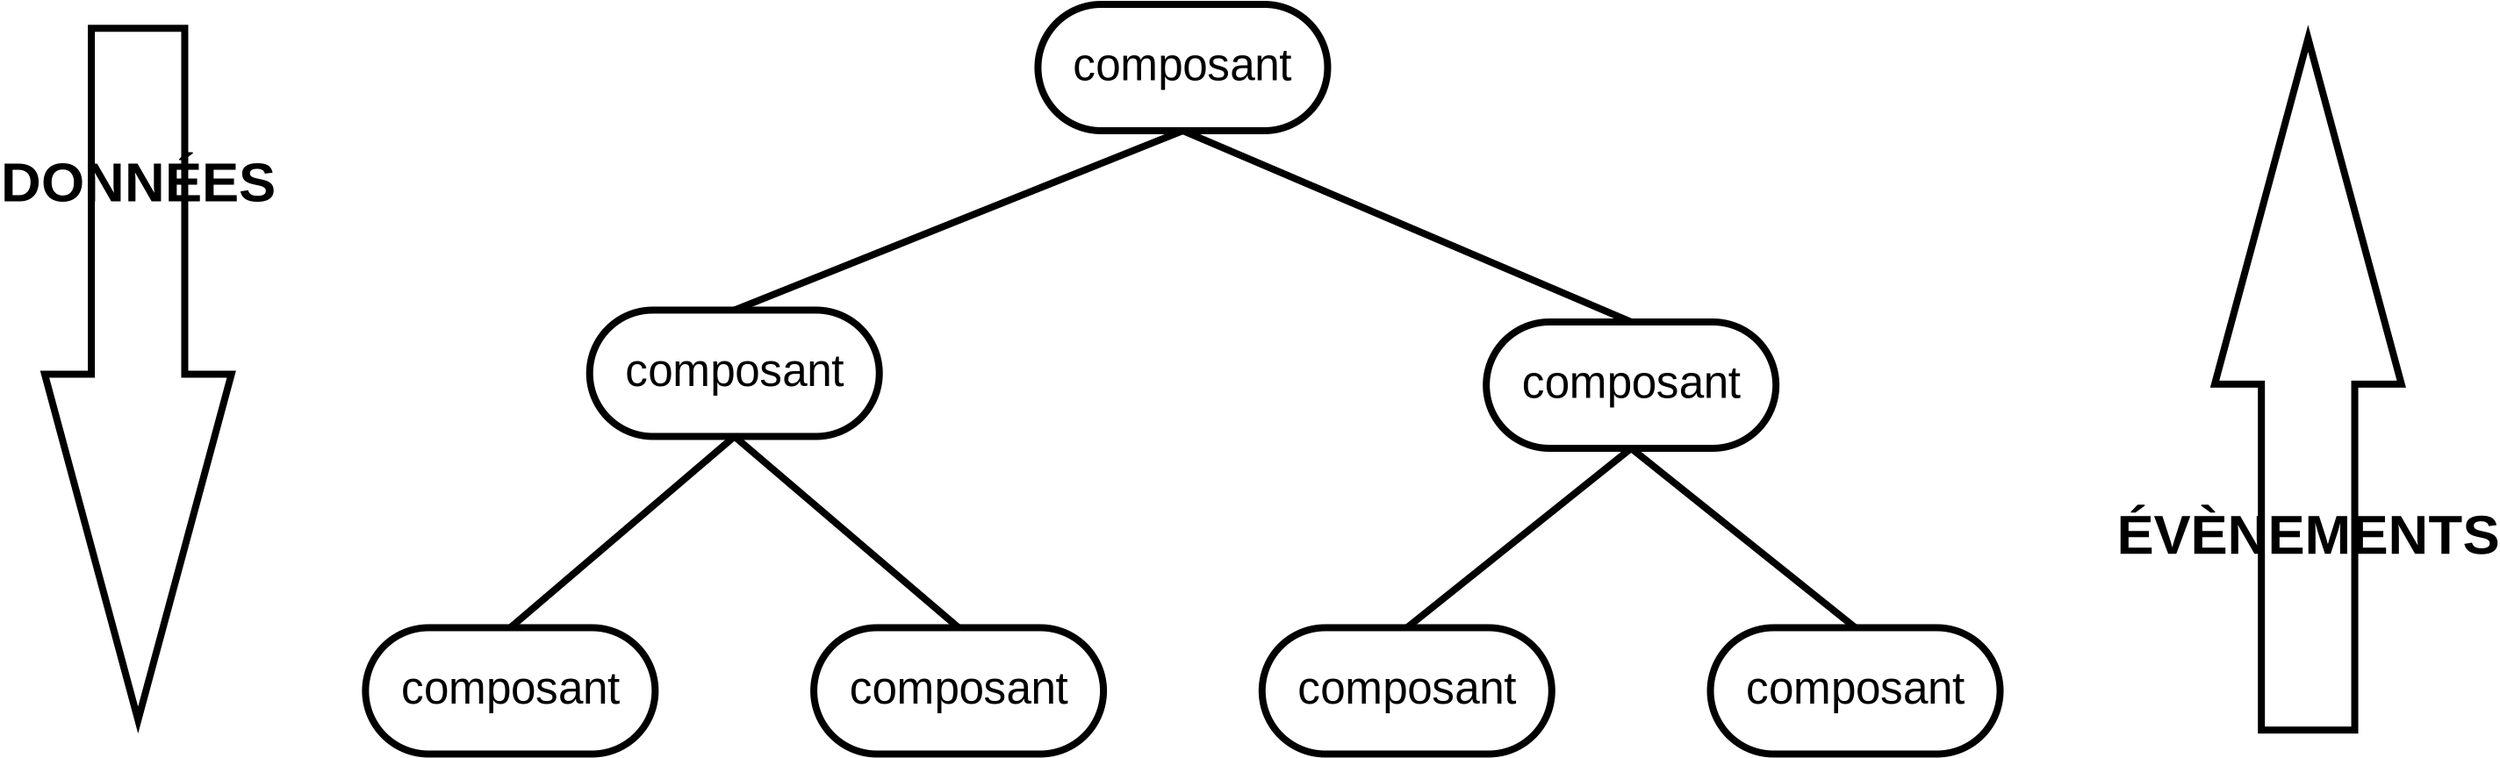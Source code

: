 <?xml version="1.0" encoding="UTF-8"?>
<dia:diagram xmlns:dia="http://www.lysator.liu.se/~alla/dia/">
  <dia:layer name="Background" visible="true" active="true">
    <dia:object type="Standard - Line" version="0" id="O0">
      <dia:attribute name="obj_pos">
        <dia:point val="21.974,23.911"/>
      </dia:attribute>
      <dia:attribute name="obj_bb">
        <dia:rectangle val="21.904,21.116;25.237,23.981"/>
      </dia:attribute>
      <dia:attribute name="conn_endpoints">
        <dia:point val="21.974,23.911"/>
        <dia:point val="25.166,21.186"/>
      </dia:attribute>
      <dia:attribute name="numcp">
        <dia:int val="1"/>
      </dia:attribute>
      <dia:connections>
        <dia:connection handle="0" to="O9" connection="1"/>
        <dia:connection handle="1" to="O7" connection="6"/>
      </dia:connections>
    </dia:object>
    <dia:object type="Standard - Line" version="0" id="O1">
      <dia:attribute name="obj_pos">
        <dia:point val="28.358,23.911"/>
      </dia:attribute>
      <dia:attribute name="obj_bb">
        <dia:rectangle val="25.096,21.116;28.429,23.981"/>
      </dia:attribute>
      <dia:attribute name="conn_endpoints">
        <dia:point val="28.358,23.911"/>
        <dia:point val="25.166,21.186"/>
      </dia:attribute>
      <dia:attribute name="numcp">
        <dia:int val="1"/>
      </dia:attribute>
      <dia:connections>
        <dia:connection handle="0" to="O10" connection="1"/>
        <dia:connection handle="1" to="O7" connection="6"/>
      </dia:connections>
    </dia:object>
    <dia:object type="Standard - Line" version="0" id="O2">
      <dia:attribute name="obj_pos">
        <dia:point val="25.166,19.386"/>
      </dia:attribute>
      <dia:attribute name="obj_bb">
        <dia:rectangle val="25.102,16.765;31.616,19.451"/>
      </dia:attribute>
      <dia:attribute name="conn_endpoints">
        <dia:point val="25.166,19.386"/>
        <dia:point val="31.551,16.83"/>
      </dia:attribute>
      <dia:attribute name="numcp">
        <dia:int val="1"/>
      </dia:attribute>
      <dia:connections>
        <dia:connection handle="0" to="O7" connection="1"/>
        <dia:connection handle="1" to="O6" connection="6"/>
      </dia:connections>
    </dia:object>
    <dia:object type="Standard - Line" version="0" id="O3">
      <dia:attribute name="obj_pos">
        <dia:point val="37.935,19.555"/>
      </dia:attribute>
      <dia:attribute name="obj_bb">
        <dia:rectangle val="31.485,16.764;38.0,19.62"/>
      </dia:attribute>
      <dia:attribute name="conn_endpoints">
        <dia:point val="37.935,19.555"/>
        <dia:point val="31.551,16.83"/>
      </dia:attribute>
      <dia:attribute name="numcp">
        <dia:int val="1"/>
      </dia:attribute>
      <dia:connections>
        <dia:connection handle="0" to="O8" connection="1"/>
        <dia:connection handle="1" to="O6" connection="6"/>
      </dia:connections>
    </dia:object>
    <dia:object type="Standard - Line" version="0" id="O4">
      <dia:attribute name="obj_pos">
        <dia:point val="34.743,23.911"/>
      </dia:attribute>
      <dia:attribute name="obj_bb">
        <dia:rectangle val="34.672,21.284;38.005,23.981"/>
      </dia:attribute>
      <dia:attribute name="conn_endpoints">
        <dia:point val="34.743,23.911"/>
        <dia:point val="37.935,21.355"/>
      </dia:attribute>
      <dia:attribute name="numcp">
        <dia:int val="1"/>
      </dia:attribute>
      <dia:connections>
        <dia:connection handle="0" to="O11" connection="1"/>
        <dia:connection handle="1" to="O8" connection="6"/>
      </dia:connections>
    </dia:object>
    <dia:object type="Standard - Line" version="0" id="O5">
      <dia:attribute name="obj_pos">
        <dia:point val="41.127,23.911"/>
      </dia:attribute>
      <dia:attribute name="obj_bb">
        <dia:rectangle val="37.864,21.284;41.197,23.981"/>
      </dia:attribute>
      <dia:attribute name="conn_endpoints">
        <dia:point val="41.127,23.911"/>
        <dia:point val="37.935,21.355"/>
      </dia:attribute>
      <dia:attribute name="numcp">
        <dia:int val="1"/>
      </dia:attribute>
      <dia:connections>
        <dia:connection handle="0" to="O12" connection="1"/>
        <dia:connection handle="1" to="O8" connection="6"/>
      </dia:connections>
    </dia:object>
    <dia:group>
      <dia:object type="UML - Activity" version="0" id="O6">
        <dia:attribute name="obj_pos">
          <dia:point val="29.488,15.03"/>
        </dia:attribute>
        <dia:attribute name="obj_bb">
          <dia:rectangle val="29.438,14.98;33.663,16.88"/>
        </dia:attribute>
        <dia:attribute name="meta">
          <dia:composite type="dict"/>
        </dia:attribute>
        <dia:attribute name="elem_corner">
          <dia:point val="29.488,15.03"/>
        </dia:attribute>
        <dia:attribute name="elem_width">
          <dia:real val="4.125"/>
        </dia:attribute>
        <dia:attribute name="elem_height">
          <dia:real val="1.8"/>
        </dia:attribute>
        <dia:attribute name="line_colour">
          <dia:color val="#000000"/>
        </dia:attribute>
        <dia:attribute name="fill_colour">
          <dia:color val="#ffffff"/>
        </dia:attribute>
        <dia:attribute name="text">
          <dia:composite type="text">
            <dia:attribute name="string">
              <dia:string>#composant#</dia:string>
            </dia:attribute>
            <dia:attribute name="font">
              <dia:font family="Liberation Sans" style="0" name="Courier"/>
            </dia:attribute>
            <dia:attribute name="height">
              <dia:real val="0.8"/>
            </dia:attribute>
            <dia:attribute name="pos">
              <dia:point val="31.551,16.109"/>
            </dia:attribute>
            <dia:attribute name="color">
              <dia:color val="#000000"/>
            </dia:attribute>
            <dia:attribute name="alignment">
              <dia:enum val="1"/>
            </dia:attribute>
          </dia:composite>
        </dia:attribute>
      </dia:object>
      <dia:group>
        <dia:object type="UML - Activity" version="0" id="O7">
          <dia:attribute name="obj_pos">
            <dia:point val="23.104,19.386"/>
          </dia:attribute>
          <dia:attribute name="obj_bb">
            <dia:rectangle val="23.054,19.336;27.279,21.236"/>
          </dia:attribute>
          <dia:attribute name="meta">
            <dia:composite type="dict"/>
          </dia:attribute>
          <dia:attribute name="elem_corner">
            <dia:point val="23.104,19.386"/>
          </dia:attribute>
          <dia:attribute name="elem_width">
            <dia:real val="4.125"/>
          </dia:attribute>
          <dia:attribute name="elem_height">
            <dia:real val="1.8"/>
          </dia:attribute>
          <dia:attribute name="line_colour">
            <dia:color val="#000000"/>
          </dia:attribute>
          <dia:attribute name="fill_colour">
            <dia:color val="#ffffff"/>
          </dia:attribute>
          <dia:attribute name="text">
            <dia:composite type="text">
              <dia:attribute name="string">
                <dia:string>#composant#</dia:string>
              </dia:attribute>
              <dia:attribute name="font">
                <dia:font family="Liberation Sans" style="0" name="Courier"/>
              </dia:attribute>
              <dia:attribute name="height">
                <dia:real val="0.8"/>
              </dia:attribute>
              <dia:attribute name="pos">
                <dia:point val="25.166,20.465"/>
              </dia:attribute>
              <dia:attribute name="color">
                <dia:color val="#000000"/>
              </dia:attribute>
              <dia:attribute name="alignment">
                <dia:enum val="1"/>
              </dia:attribute>
            </dia:composite>
          </dia:attribute>
        </dia:object>
        <dia:object type="UML - Activity" version="0" id="O8">
          <dia:attribute name="obj_pos">
            <dia:point val="35.872,19.555"/>
          </dia:attribute>
          <dia:attribute name="obj_bb">
            <dia:rectangle val="35.822,19.505;40.047,21.405"/>
          </dia:attribute>
          <dia:attribute name="meta">
            <dia:composite type="dict"/>
          </dia:attribute>
          <dia:attribute name="elem_corner">
            <dia:point val="35.872,19.555"/>
          </dia:attribute>
          <dia:attribute name="elem_width">
            <dia:real val="4.125"/>
          </dia:attribute>
          <dia:attribute name="elem_height">
            <dia:real val="1.8"/>
          </dia:attribute>
          <dia:attribute name="line_colour">
            <dia:color val="#000000"/>
          </dia:attribute>
          <dia:attribute name="fill_colour">
            <dia:color val="#ffffff"/>
          </dia:attribute>
          <dia:attribute name="text">
            <dia:composite type="text">
              <dia:attribute name="string">
                <dia:string>#composant#</dia:string>
              </dia:attribute>
              <dia:attribute name="font">
                <dia:font family="Liberation Sans" style="0" name="Courier"/>
              </dia:attribute>
              <dia:attribute name="height">
                <dia:real val="0.8"/>
              </dia:attribute>
              <dia:attribute name="pos">
                <dia:point val="37.935,20.634"/>
              </dia:attribute>
              <dia:attribute name="color">
                <dia:color val="#000000"/>
              </dia:attribute>
              <dia:attribute name="alignment">
                <dia:enum val="1"/>
              </dia:attribute>
            </dia:composite>
          </dia:attribute>
        </dia:object>
      </dia:group>
      <dia:group>
        <dia:group>
          <dia:object type="UML - Activity" version="0" id="O9">
            <dia:attribute name="obj_pos">
              <dia:point val="19.912,23.911"/>
            </dia:attribute>
            <dia:attribute name="obj_bb">
              <dia:rectangle val="19.862,23.861;24.087,25.761"/>
            </dia:attribute>
            <dia:attribute name="meta">
              <dia:composite type="dict"/>
            </dia:attribute>
            <dia:attribute name="elem_corner">
              <dia:point val="19.912,23.911"/>
            </dia:attribute>
            <dia:attribute name="elem_width">
              <dia:real val="4.125"/>
            </dia:attribute>
            <dia:attribute name="elem_height">
              <dia:real val="1.8"/>
            </dia:attribute>
            <dia:attribute name="line_colour">
              <dia:color val="#000000"/>
            </dia:attribute>
            <dia:attribute name="fill_colour">
              <dia:color val="#ffffff"/>
            </dia:attribute>
            <dia:attribute name="text">
              <dia:composite type="text">
                <dia:attribute name="string">
                  <dia:string>#composant#</dia:string>
                </dia:attribute>
                <dia:attribute name="font">
                  <dia:font family="Liberation Sans" style="0" name="Courier"/>
                </dia:attribute>
                <dia:attribute name="height">
                  <dia:real val="0.8"/>
                </dia:attribute>
                <dia:attribute name="pos">
                  <dia:point val="21.974,24.99"/>
                </dia:attribute>
                <dia:attribute name="color">
                  <dia:color val="#000000"/>
                </dia:attribute>
                <dia:attribute name="alignment">
                  <dia:enum val="1"/>
                </dia:attribute>
              </dia:composite>
            </dia:attribute>
          </dia:object>
          <dia:object type="UML - Activity" version="0" id="O10">
            <dia:attribute name="obj_pos">
              <dia:point val="26.296,23.911"/>
            </dia:attribute>
            <dia:attribute name="obj_bb">
              <dia:rectangle val="26.246,23.861;30.471,25.761"/>
            </dia:attribute>
            <dia:attribute name="meta">
              <dia:composite type="dict"/>
            </dia:attribute>
            <dia:attribute name="elem_corner">
              <dia:point val="26.296,23.911"/>
            </dia:attribute>
            <dia:attribute name="elem_width">
              <dia:real val="4.125"/>
            </dia:attribute>
            <dia:attribute name="elem_height">
              <dia:real val="1.8"/>
            </dia:attribute>
            <dia:attribute name="line_colour">
              <dia:color val="#000000"/>
            </dia:attribute>
            <dia:attribute name="fill_colour">
              <dia:color val="#ffffff"/>
            </dia:attribute>
            <dia:attribute name="text">
              <dia:composite type="text">
                <dia:attribute name="string">
                  <dia:string>#composant#</dia:string>
                </dia:attribute>
                <dia:attribute name="font">
                  <dia:font family="Liberation Sans" style="0" name="Courier"/>
                </dia:attribute>
                <dia:attribute name="height">
                  <dia:real val="0.8"/>
                </dia:attribute>
                <dia:attribute name="pos">
                  <dia:point val="28.358,24.99"/>
                </dia:attribute>
                <dia:attribute name="color">
                  <dia:color val="#000000"/>
                </dia:attribute>
                <dia:attribute name="alignment">
                  <dia:enum val="1"/>
                </dia:attribute>
              </dia:composite>
            </dia:attribute>
          </dia:object>
        </dia:group>
        <dia:group>
          <dia:object type="UML - Activity" version="0" id="O11">
            <dia:attribute name="obj_pos">
              <dia:point val="32.68,23.911"/>
            </dia:attribute>
            <dia:attribute name="obj_bb">
              <dia:rectangle val="32.63,23.861;36.855,25.761"/>
            </dia:attribute>
            <dia:attribute name="meta">
              <dia:composite type="dict"/>
            </dia:attribute>
            <dia:attribute name="elem_corner">
              <dia:point val="32.68,23.911"/>
            </dia:attribute>
            <dia:attribute name="elem_width">
              <dia:real val="4.125"/>
            </dia:attribute>
            <dia:attribute name="elem_height">
              <dia:real val="1.8"/>
            </dia:attribute>
            <dia:attribute name="line_colour">
              <dia:color val="#000000"/>
            </dia:attribute>
            <dia:attribute name="fill_colour">
              <dia:color val="#ffffff"/>
            </dia:attribute>
            <dia:attribute name="text">
              <dia:composite type="text">
                <dia:attribute name="string">
                  <dia:string>#composant#</dia:string>
                </dia:attribute>
                <dia:attribute name="font">
                  <dia:font family="Liberation Sans" style="0" name="Courier"/>
                </dia:attribute>
                <dia:attribute name="height">
                  <dia:real val="0.8"/>
                </dia:attribute>
                <dia:attribute name="pos">
                  <dia:point val="34.743,24.99"/>
                </dia:attribute>
                <dia:attribute name="color">
                  <dia:color val="#000000"/>
                </dia:attribute>
                <dia:attribute name="alignment">
                  <dia:enum val="1"/>
                </dia:attribute>
              </dia:composite>
            </dia:attribute>
          </dia:object>
          <dia:object type="UML - Activity" version="0" id="O12">
            <dia:attribute name="obj_pos">
              <dia:point val="39.064,23.911"/>
            </dia:attribute>
            <dia:attribute name="obj_bb">
              <dia:rectangle val="39.014,23.861;43.239,25.761"/>
            </dia:attribute>
            <dia:attribute name="meta">
              <dia:composite type="dict"/>
            </dia:attribute>
            <dia:attribute name="elem_corner">
              <dia:point val="39.064,23.911"/>
            </dia:attribute>
            <dia:attribute name="elem_width">
              <dia:real val="4.125"/>
            </dia:attribute>
            <dia:attribute name="elem_height">
              <dia:real val="1.8"/>
            </dia:attribute>
            <dia:attribute name="line_colour">
              <dia:color val="#000000"/>
            </dia:attribute>
            <dia:attribute name="fill_colour">
              <dia:color val="#ffffff"/>
            </dia:attribute>
            <dia:attribute name="text">
              <dia:composite type="text">
                <dia:attribute name="string">
                  <dia:string>#composant#</dia:string>
                </dia:attribute>
                <dia:attribute name="font">
                  <dia:font family="Liberation Sans" style="0" name="Courier"/>
                </dia:attribute>
                <dia:attribute name="height">
                  <dia:real val="0.8"/>
                </dia:attribute>
                <dia:attribute name="pos">
                  <dia:point val="41.127,24.99"/>
                </dia:attribute>
                <dia:attribute name="color">
                  <dia:color val="#000000"/>
                </dia:attribute>
                <dia:attribute name="alignment">
                  <dia:enum val="1"/>
                </dia:attribute>
              </dia:composite>
            </dia:attribute>
          </dia:object>
        </dia:group>
      </dia:group>
    </dia:group>
    <dia:object type="Geometric - Up Arrow" version="1" id="O13">
      <dia:attribute name="obj_pos">
        <dia:point val="46.245,15.513"/>
      </dia:attribute>
      <dia:attribute name="obj_bb">
        <dia:rectangle val="46.18,15.321;48.969,25.419"/>
      </dia:attribute>
      <dia:attribute name="meta">
        <dia:composite type="dict"/>
      </dia:attribute>
      <dia:attribute name="elem_corner">
        <dia:point val="46.245,15.513"/>
      </dia:attribute>
      <dia:attribute name="elem_width">
        <dia:real val="2.659"/>
      </dia:attribute>
      <dia:attribute name="elem_height">
        <dia:real val="9.856"/>
      </dia:attribute>
      <dia:attribute name="line_width">
        <dia:real val="0.1"/>
      </dia:attribute>
      <dia:attribute name="line_colour">
        <dia:color val="#000000"/>
      </dia:attribute>
      <dia:attribute name="fill_colour">
        <dia:color val="#ffffff"/>
      </dia:attribute>
      <dia:attribute name="show_background">
        <dia:boolean val="true"/>
      </dia:attribute>
      <dia:attribute name="line_style">
        <dia:enum val="0"/>
        <dia:real val="1"/>
      </dia:attribute>
      <dia:attribute name="flip_horizontal">
        <dia:boolean val="false"/>
      </dia:attribute>
      <dia:attribute name="flip_vertical">
        <dia:boolean val="false"/>
      </dia:attribute>
      <dia:attribute name="subscale">
        <dia:real val="1"/>
      </dia:attribute>
    </dia:object>
    <dia:object type="Standard - Text" version="1" id="O14">
      <dia:attribute name="obj_pos">
        <dia:point val="44.852,22.858"/>
      </dia:attribute>
      <dia:attribute name="obj_bb">
        <dia:rectangle val="44.852,22.142;50.297,23.025"/>
      </dia:attribute>
      <dia:attribute name="text">
        <dia:composite type="text">
          <dia:attribute name="string">
            <dia:string>#ÉVÈNEMENTS#</dia:string>
          </dia:attribute>
          <dia:attribute name="font">
            <dia:font family="Liberation Sans" style="80" name="Courier"/>
          </dia:attribute>
          <dia:attribute name="height">
            <dia:real val="0.988"/>
          </dia:attribute>
          <dia:attribute name="pos">
            <dia:point val="44.852,22.858"/>
          </dia:attribute>
          <dia:attribute name="color">
            <dia:color val="#000000"/>
          </dia:attribute>
          <dia:attribute name="alignment">
            <dia:enum val="0"/>
          </dia:attribute>
        </dia:composite>
      </dia:attribute>
      <dia:attribute name="valign">
        <dia:enum val="3"/>
      </dia:attribute>
    </dia:object>
    <dia:object type="Geometric - Up Arrow" version="1" id="O15">
      <dia:attribute name="obj_pos">
        <dia:point val="15.344,15.371"/>
      </dia:attribute>
      <dia:attribute name="obj_bb">
        <dia:rectangle val="15.279,15.321;18.068,25.419"/>
      </dia:attribute>
      <dia:attribute name="meta">
        <dia:composite type="dict"/>
      </dia:attribute>
      <dia:attribute name="elem_corner">
        <dia:point val="15.344,15.371"/>
      </dia:attribute>
      <dia:attribute name="elem_width">
        <dia:real val="2.659"/>
      </dia:attribute>
      <dia:attribute name="elem_height">
        <dia:real val="9.856"/>
      </dia:attribute>
      <dia:attribute name="line_width">
        <dia:real val="0.1"/>
      </dia:attribute>
      <dia:attribute name="line_colour">
        <dia:color val="#000000"/>
      </dia:attribute>
      <dia:attribute name="fill_colour">
        <dia:color val="#ffffff"/>
      </dia:attribute>
      <dia:attribute name="show_background">
        <dia:boolean val="true"/>
      </dia:attribute>
      <dia:attribute name="line_style">
        <dia:enum val="0"/>
        <dia:real val="1"/>
      </dia:attribute>
      <dia:attribute name="flip_horizontal">
        <dia:boolean val="false"/>
      </dia:attribute>
      <dia:attribute name="flip_vertical">
        <dia:boolean val="true"/>
      </dia:attribute>
      <dia:attribute name="subscale">
        <dia:real val="1"/>
      </dia:attribute>
    </dia:object>
    <dia:object type="Standard - Text" version="1" id="O16">
      <dia:attribute name="obj_pos">
        <dia:point val="14.72,17.835"/>
      </dia:attribute>
      <dia:attribute name="obj_bb">
        <dia:rectangle val="14.72,17.12;18.627,18.003"/>
      </dia:attribute>
      <dia:attribute name="text">
        <dia:composite type="text">
          <dia:attribute name="string">
            <dia:string>#DONNÉES#</dia:string>
          </dia:attribute>
          <dia:attribute name="font">
            <dia:font family="Liberation Sans" style="80" name="Courier"/>
          </dia:attribute>
          <dia:attribute name="height">
            <dia:real val="0.988"/>
          </dia:attribute>
          <dia:attribute name="pos">
            <dia:point val="14.72,17.835"/>
          </dia:attribute>
          <dia:attribute name="color">
            <dia:color val="#000000"/>
          </dia:attribute>
          <dia:attribute name="alignment">
            <dia:enum val="0"/>
          </dia:attribute>
        </dia:composite>
      </dia:attribute>
      <dia:attribute name="valign">
        <dia:enum val="3"/>
      </dia:attribute>
    </dia:object>
  </dia:layer>
</dia:diagram>
